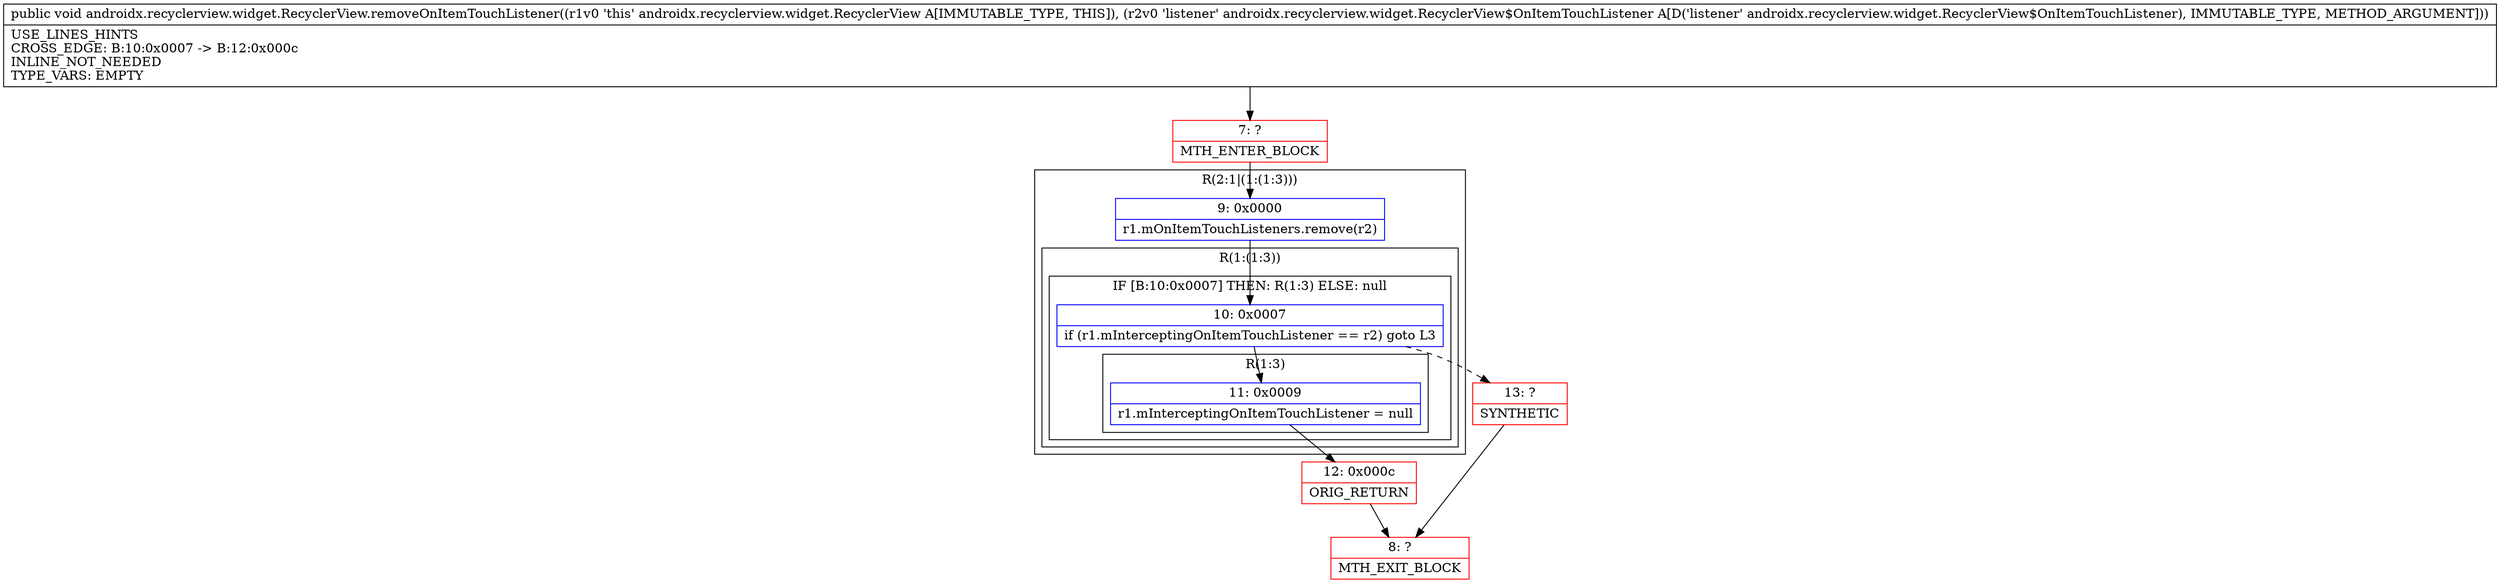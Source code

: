 digraph "CFG forandroidx.recyclerview.widget.RecyclerView.removeOnItemTouchListener(Landroidx\/recyclerview\/widget\/RecyclerView$OnItemTouchListener;)V" {
subgraph cluster_Region_1163718427 {
label = "R(2:1|(1:(1:3)))";
node [shape=record,color=blue];
Node_9 [shape=record,label="{9\:\ 0x0000|r1.mOnItemTouchListeners.remove(r2)\l}"];
subgraph cluster_Region_360437648 {
label = "R(1:(1:3))";
node [shape=record,color=blue];
subgraph cluster_IfRegion_86915248 {
label = "IF [B:10:0x0007] THEN: R(1:3) ELSE: null";
node [shape=record,color=blue];
Node_10 [shape=record,label="{10\:\ 0x0007|if (r1.mInterceptingOnItemTouchListener == r2) goto L3\l}"];
subgraph cluster_Region_100440597 {
label = "R(1:3)";
node [shape=record,color=blue];
Node_11 [shape=record,label="{11\:\ 0x0009|r1.mInterceptingOnItemTouchListener = null\l}"];
}
}
}
}
Node_7 [shape=record,color=red,label="{7\:\ ?|MTH_ENTER_BLOCK\l}"];
Node_12 [shape=record,color=red,label="{12\:\ 0x000c|ORIG_RETURN\l}"];
Node_8 [shape=record,color=red,label="{8\:\ ?|MTH_EXIT_BLOCK\l}"];
Node_13 [shape=record,color=red,label="{13\:\ ?|SYNTHETIC\l}"];
MethodNode[shape=record,label="{public void androidx.recyclerview.widget.RecyclerView.removeOnItemTouchListener((r1v0 'this' androidx.recyclerview.widget.RecyclerView A[IMMUTABLE_TYPE, THIS]), (r2v0 'listener' androidx.recyclerview.widget.RecyclerView$OnItemTouchListener A[D('listener' androidx.recyclerview.widget.RecyclerView$OnItemTouchListener), IMMUTABLE_TYPE, METHOD_ARGUMENT]))  | USE_LINES_HINTS\lCROSS_EDGE: B:10:0x0007 \-\> B:12:0x000c\lINLINE_NOT_NEEDED\lTYPE_VARS: EMPTY\l}"];
MethodNode -> Node_7;Node_9 -> Node_10;
Node_10 -> Node_11;
Node_10 -> Node_13[style=dashed];
Node_11 -> Node_12;
Node_7 -> Node_9;
Node_12 -> Node_8;
Node_13 -> Node_8;
}

